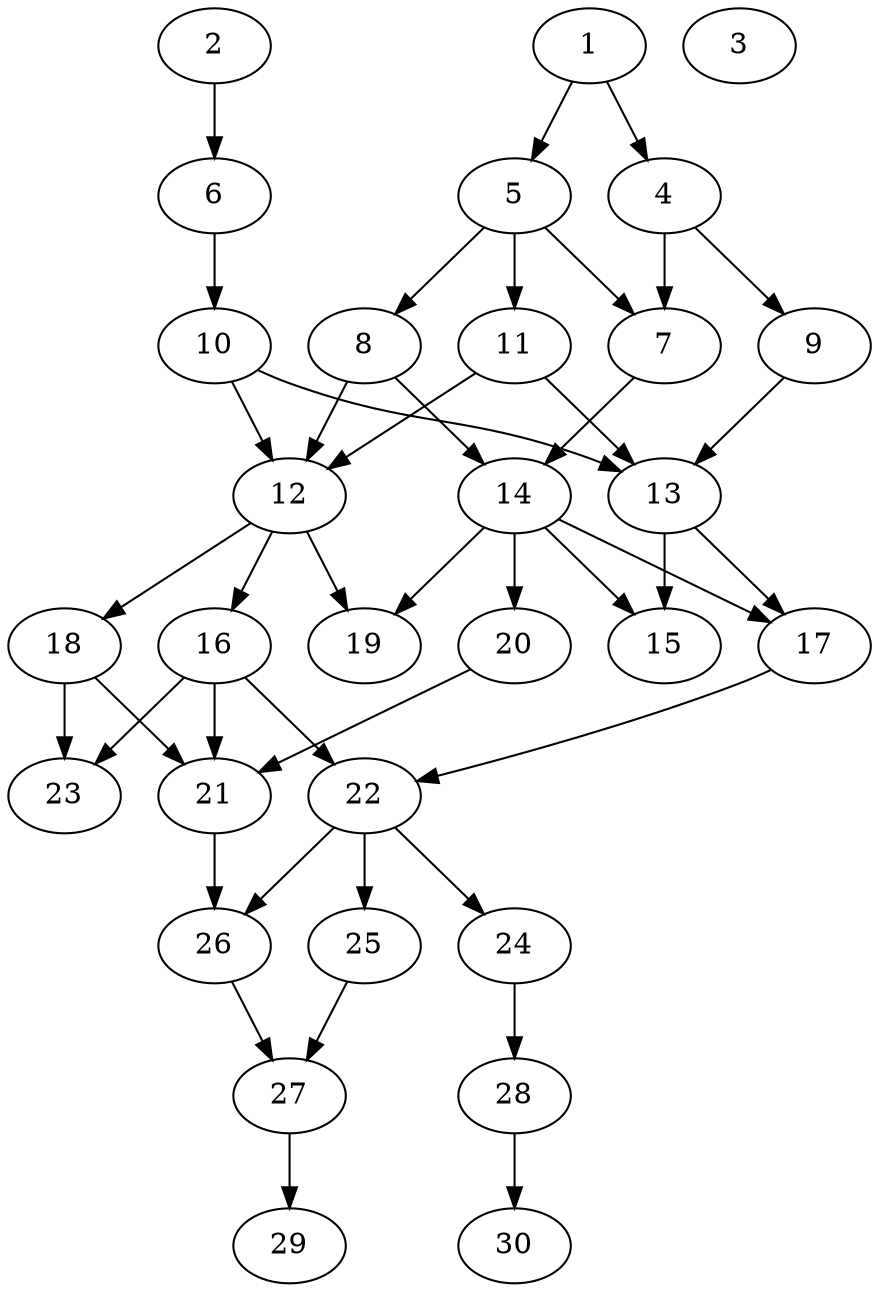 // DAG automatically generated by daggen at Fri Jul 29 10:40:30 2022
// daggen.exe --dot -n 30 --ccr 0.5 --fat 0.5 --regular 0.5 --density 0.5 -o data\30/random_30_22.gv 
digraph G {
  1 [compute_size="626963251200", trans_size="799763", result_size="91136", ram="11856224",alpha="0.10"]
  1 -> 4 [size ="91136"]
  1 -> 5 [size ="91136"]
  2 [compute_size="86327537169", trans_size="454053", result_size="29696", ram="22605248",alpha="0.20"]
  2 -> 6 [size ="29696"]
  3 [compute_size="9427869696", trans_size="943175", result_size="0", ram="28667216",alpha="0.03"]
  4 [compute_size="8089665536", trans_size="681479", result_size="74752", ram="2082944",alpha="0.04"]
  4 -> 7 [size ="74752"]
  4 -> 9 [size ="74752"]
  5 [compute_size="68719476736", trans_size="892313", result_size="74752", ram="41660768",alpha="0.07"]
  5 -> 7 [size ="74752"]
  5 -> 8 [size ="74752"]
  5 -> 11 [size ="74752"]
  6 [compute_size="6623412224", trans_size="402743", result_size="70656", ram="51236048",alpha="0.09"]
  6 -> 10 [size ="70656"]
  7 [compute_size="636624568320", trans_size="789949", result_size="91136", ram="15439232",alpha="0.09"]
  7 -> 14 [size ="91136"]
  8 [compute_size="38503766016", trans_size="1047553", result_size="54272", ram="37650080",alpha="0.10"]
  8 -> 12 [size ="54272"]
  8 -> 14 [size ="54272"]
  9 [compute_size="6807224320", trans_size="136572", result_size="74752", ram="18607232",alpha="0.02"]
  9 -> 13 [size ="74752"]
  10 [compute_size="106693656576", trans_size="375570", result_size="74752", ram="35861744",alpha="0.16"]
  10 -> 12 [size ="74752"]
  10 -> 13 [size ="74752"]
  11 [compute_size="134217728000", trans_size="117646", result_size="1024", ram="40014992",alpha="0.18"]
  11 -> 12 [size ="1024"]
  11 -> 13 [size ="1024"]
  12 [compute_size="863666176", trans_size="67008", result_size="70656", ram="35996384",alpha="0.13"]
  12 -> 16 [size ="70656"]
  12 -> 18 [size ="70656"]
  12 -> 19 [size ="70656"]
  13 [compute_size="154224033792", trans_size="949153", result_size="74752", ram="26498720",alpha="0.04"]
  13 -> 15 [size ="74752"]
  13 -> 17 [size ="74752"]
  14 [compute_size="28991029248", trans_size="949537", result_size="29696", ram="36902432",alpha="0.14"]
  14 -> 15 [size ="29696"]
  14 -> 17 [size ="29696"]
  14 -> 19 [size ="29696"]
  14 -> 20 [size ="29696"]
  15 [compute_size="7177207808", trans_size="35263", result_size="0", ram="7503392",alpha="0.14"]
  16 [compute_size="565133312", trans_size="297630", result_size="70656", ram="38841248",alpha="0.03"]
  16 -> 21 [size ="70656"]
  16 -> 22 [size ="70656"]
  16 -> 23 [size ="70656"]
  17 [compute_size="368293445632", trans_size="399003", result_size="9216", ram="42194576",alpha="0.15"]
  17 -> 22 [size ="9216"]
  18 [compute_size="38733209600", trans_size="927287", result_size="1024", ram="47621360",alpha="0.08"]
  18 -> 21 [size ="1024"]
  18 -> 23 [size ="1024"]
  19 [compute_size="134217728000", trans_size="610956", result_size="0", ram="10155008",alpha="0.07"]
  20 [compute_size="1226596352", trans_size="429981", result_size="70656", ram="20444672",alpha="0.12"]
  20 -> 21 [size ="70656"]
  21 [compute_size="782757789696", trans_size="817985", result_size="54272", ram="19345376",alpha="0.05"]
  21 -> 26 [size ="54272"]
  22 [compute_size="972906496", trans_size="647784", result_size="70656", ram="21094112",alpha="0.17"]
  22 -> 24 [size ="70656"]
  22 -> 25 [size ="70656"]
  22 -> 26 [size ="70656"]
  23 [compute_size="868209917952", trans_size="287016", result_size="0", ram="51019040",alpha="0.11"]
  24 [compute_size="231928233984", trans_size="496284", result_size="13312", ram="47577008",alpha="0.09"]
  24 -> 28 [size ="13312"]
  25 [compute_size="25736196096", trans_size="115184", result_size="54272", ram="30518912",alpha="0.19"]
  25 -> 27 [size ="54272"]
  26 [compute_size="71461502976", trans_size="713352", result_size="74752", ram="7468544",alpha="0.13"]
  26 -> 27 [size ="74752"]
  27 [compute_size="4079812608", trans_size="139513", result_size="13312", ram="33601376",alpha="0.12"]
  27 -> 29 [size ="13312"]
  28 [compute_size="1073741824000", trans_size="401624", result_size="1024", ram="30743840",alpha="0.07"]
  28 -> 30 [size ="1024"]
  29 [compute_size="22006190080", trans_size="554243", result_size="0", ram="590816",alpha="0.14"]
  30 [compute_size="549755813888", trans_size="324612", result_size="0", ram="38196560",alpha="0.13"]
}
